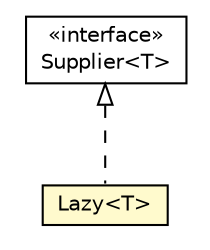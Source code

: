 #!/usr/local/bin/dot
#
# Class diagram 
# Generated by UMLGraph version R5_6-24-gf6e263 (http://www.umlgraph.org/)
#

digraph G {
	edge [fontname="Helvetica",fontsize=10,labelfontname="Helvetica",labelfontsize=10];
	node [fontname="Helvetica",fontsize=10,shape=plaintext];
	nodesep=0.25;
	ranksep=0.5;
	// org.qiweb.util.Lazy<T>
	c17761 [label=<<table title="org.qiweb.util.Lazy" border="0" cellborder="1" cellspacing="0" cellpadding="2" port="p" bgcolor="lemonChiffon" href="./Lazy.html">
		<tr><td><table border="0" cellspacing="0" cellpadding="1">
<tr><td align="center" balign="center"> Lazy&lt;T&gt; </td></tr>
		</table></td></tr>
		</table>>, URL="./Lazy.html", fontname="Helvetica", fontcolor="black", fontsize=10.0];
	//org.qiweb.util.Lazy<T> implements java.util.function.Supplier<T>
	c17811:p -> c17761:p [dir=back,arrowtail=empty,style=dashed];
	// java.util.function.Supplier<T>
	c17811 [label=<<table title="java.util.function.Supplier" border="0" cellborder="1" cellspacing="0" cellpadding="2" port="p" href="http://docs.oracle.com/javase/8/docs/api/java/util/function/Supplier.html">
		<tr><td><table border="0" cellspacing="0" cellpadding="1">
<tr><td align="center" balign="center"> &#171;interface&#187; </td></tr>
<tr><td align="center" balign="center"> Supplier&lt;T&gt; </td></tr>
		</table></td></tr>
		</table>>, URL="http://docs.oracle.com/javase/8/docs/api/java/util/function/Supplier.html", fontname="Helvetica", fontcolor="black", fontsize=10.0];
}

